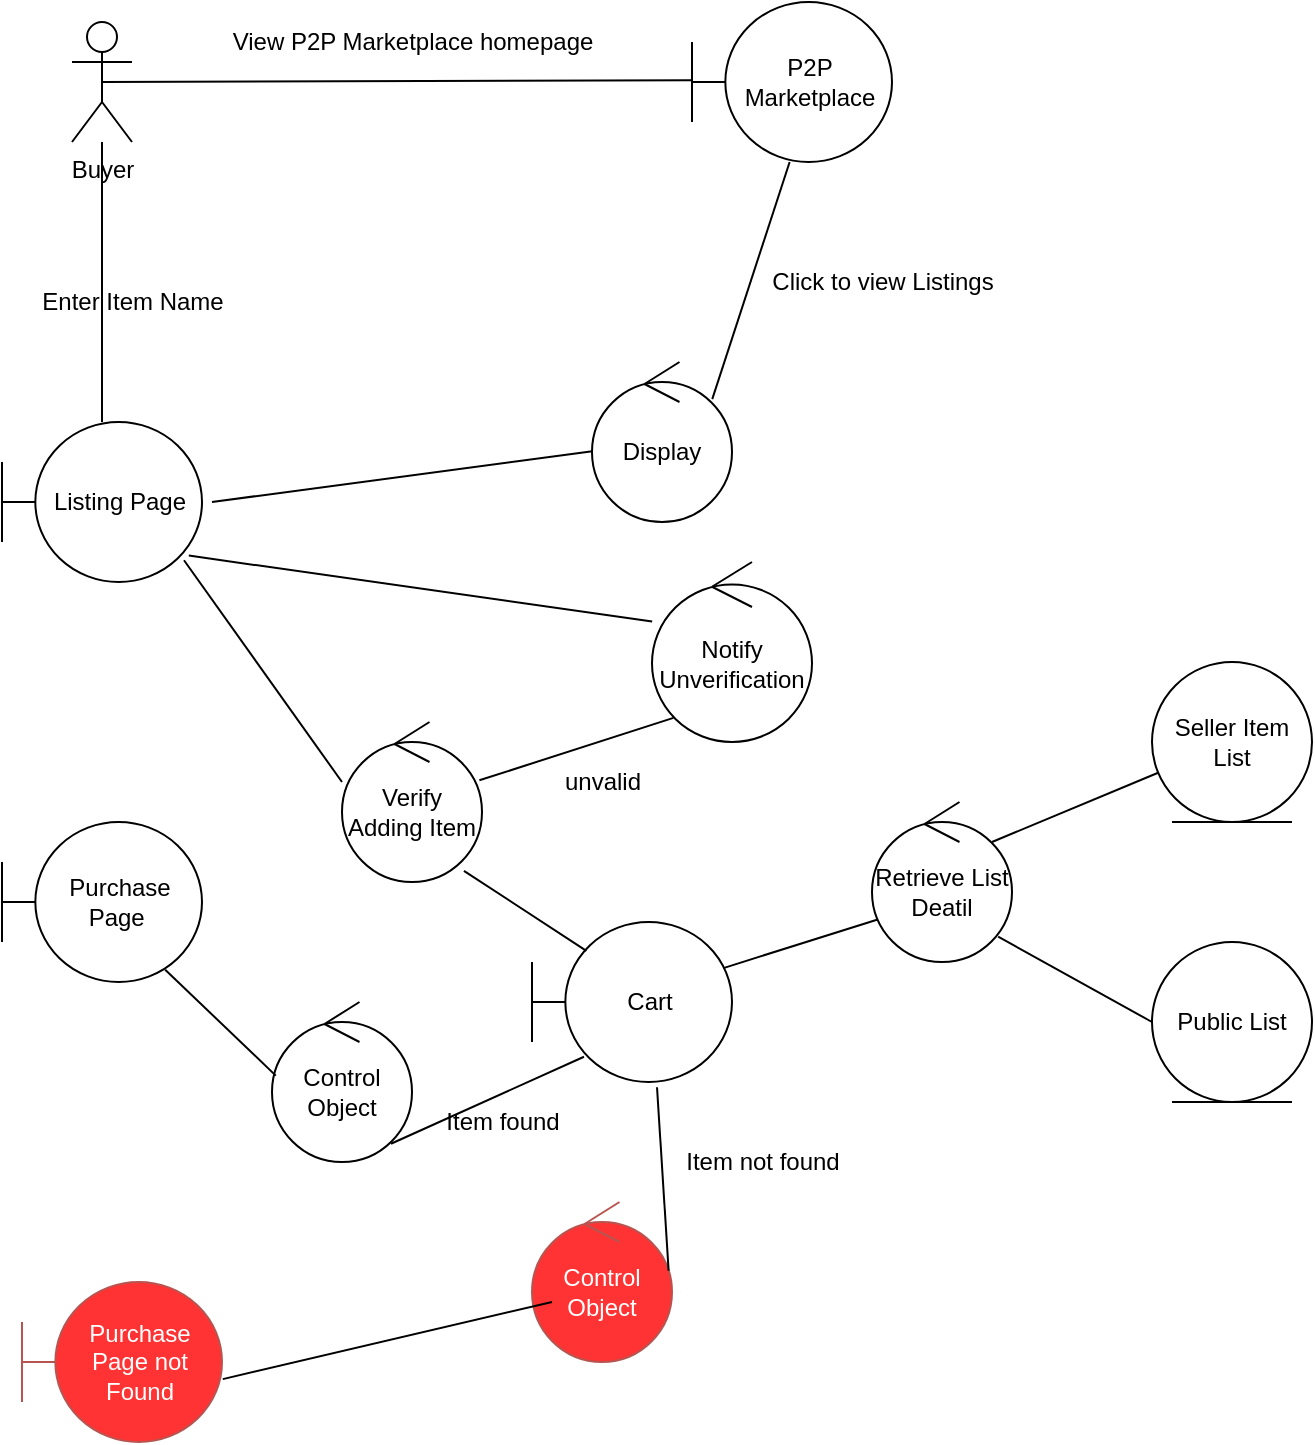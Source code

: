 <mxfile version="15.5.2" type="device"><diagram id="QxmRDZbQetsjv-NV0ukw" name="Page-1"><mxGraphModel dx="660" dy="1087" grid="1" gridSize="10" guides="1" tooltips="1" connect="1" arrows="1" fold="1" page="1" pageScale="1" pageWidth="850" pageHeight="1100" math="0" shadow="0"><root><mxCell id="0"/><mxCell id="1" parent="0"/><mxCell id="IOenjw6kyqyxthgiv34c-1" value="Buyer" style="shape=umlActor;verticalLabelPosition=bottom;verticalAlign=top;html=1;outlineConnect=0;" vertex="1" parent="1"><mxGeometry x="60" y="70" width="30" height="60" as="geometry"/></mxCell><mxCell id="IOenjw6kyqyxthgiv34c-2" value="" style="endArrow=none;html=1;rounded=0;exitX=0.5;exitY=0.5;exitDx=0;exitDy=0;exitPerimeter=0;entryX=0.001;entryY=0.489;entryDx=0;entryDy=0;entryPerimeter=0;" edge="1" parent="1" source="IOenjw6kyqyxthgiv34c-1" target="IOenjw6kyqyxthgiv34c-3"><mxGeometry width="50" height="50" relative="1" as="geometry"><mxPoint x="130" y="140" as="sourcePoint"/><mxPoint x="360" y="100" as="targetPoint"/></mxGeometry></mxCell><mxCell id="IOenjw6kyqyxthgiv34c-3" value="&lt;span&gt;P2P Marketplace&lt;/span&gt;" style="shape=umlBoundary;whiteSpace=wrap;html=1;" vertex="1" parent="1"><mxGeometry x="370" y="60" width="100" height="80" as="geometry"/></mxCell><mxCell id="IOenjw6kyqyxthgiv34c-4" value="Listing Page" style="shape=umlBoundary;whiteSpace=wrap;html=1;" vertex="1" parent="1"><mxGeometry x="25" y="270" width="100" height="80" as="geometry"/></mxCell><mxCell id="IOenjw6kyqyxthgiv34c-5" value="Purchase Page&amp;nbsp;" style="shape=umlBoundary;whiteSpace=wrap;html=1;" vertex="1" parent="1"><mxGeometry x="25" y="470" width="100" height="80" as="geometry"/></mxCell><mxCell id="IOenjw6kyqyxthgiv34c-6" value="&lt;font color=&quot;#ffffff&quot;&gt;Purchase Page not Found&lt;/font&gt;" style="shape=umlBoundary;whiteSpace=wrap;html=1;fillColor=#FF3333;strokeColor=#b85450;" vertex="1" parent="1"><mxGeometry x="35" y="700" width="100" height="80" as="geometry"/></mxCell><mxCell id="IOenjw6kyqyxthgiv34c-7" value="View P2P Marketplace homepage" style="text;html=1;align=center;verticalAlign=middle;resizable=0;points=[];autosize=1;strokeColor=none;fillColor=none;" vertex="1" parent="1"><mxGeometry x="130" y="70" width="200" height="20" as="geometry"/></mxCell><mxCell id="IOenjw6kyqyxthgiv34c-8" value="Public List" style="ellipse;shape=umlEntity;whiteSpace=wrap;html=1;" vertex="1" parent="1"><mxGeometry x="600" y="530" width="80" height="80" as="geometry"/></mxCell><mxCell id="IOenjw6kyqyxthgiv34c-9" value="Display" style="ellipse;shape=umlControl;whiteSpace=wrap;html=1;" vertex="1" parent="1"><mxGeometry x="320" y="240" width="70" height="80" as="geometry"/></mxCell><mxCell id="IOenjw6kyqyxthgiv34c-10" value="Retrieve List Deatil" style="ellipse;shape=umlControl;whiteSpace=wrap;html=1;" vertex="1" parent="1"><mxGeometry x="460" y="460" width="70" height="80" as="geometry"/></mxCell><mxCell id="IOenjw6kyqyxthgiv34c-11" value="Verify Adding Item" style="ellipse;shape=umlControl;whiteSpace=wrap;html=1;" vertex="1" parent="1"><mxGeometry x="195" y="420" width="70" height="80" as="geometry"/></mxCell><mxCell id="IOenjw6kyqyxthgiv34c-12" value="&lt;font color=&quot;#ffffff&quot;&gt;Control Object&lt;/font&gt;" style="ellipse;shape=umlControl;whiteSpace=wrap;html=1;fillColor=#FF3333;strokeColor=#b85450;" vertex="1" parent="1"><mxGeometry x="290" y="660" width="70" height="80" as="geometry"/></mxCell><mxCell id="IOenjw6kyqyxthgiv34c-13" value="" style="endArrow=none;html=1;rounded=0;" edge="1" parent="1" source="IOenjw6kyqyxthgiv34c-4" target="IOenjw6kyqyxthgiv34c-1"><mxGeometry width="50" height="50" relative="1" as="geometry"><mxPoint x="50" y="220" as="sourcePoint"/><mxPoint x="100" y="170" as="targetPoint"/></mxGeometry></mxCell><mxCell id="IOenjw6kyqyxthgiv34c-14" value="Enter Item Name" style="text;html=1;align=center;verticalAlign=middle;resizable=0;points=[];autosize=1;strokeColor=none;fillColor=none;" vertex="1" parent="1"><mxGeometry x="35" y="200" width="110" height="20" as="geometry"/></mxCell><mxCell id="IOenjw6kyqyxthgiv34c-15" value="" style="endArrow=none;html=1;rounded=0;exitX=0.859;exitY=0.232;exitDx=0;exitDy=0;exitPerimeter=0;" edge="1" parent="1" source="IOenjw6kyqyxthgiv34c-9"><mxGeometry width="50" height="50" relative="1" as="geometry"><mxPoint x="418.82" y="280" as="sourcePoint"/><mxPoint x="418.82" y="140" as="targetPoint"/></mxGeometry></mxCell><mxCell id="IOenjw6kyqyxthgiv34c-16" value="Click to view Listings" style="text;html=1;align=center;verticalAlign=middle;resizable=0;points=[];autosize=1;strokeColor=none;fillColor=none;" vertex="1" parent="1"><mxGeometry x="400" y="190" width="130" height="20" as="geometry"/></mxCell><mxCell id="IOenjw6kyqyxthgiv34c-17" value="" style="endArrow=none;html=1;rounded=0;" edge="1" parent="1" target="IOenjw6kyqyxthgiv34c-9"><mxGeometry width="50" height="50" relative="1" as="geometry"><mxPoint x="130" y="310" as="sourcePoint"/><mxPoint x="428.82" y="150" as="targetPoint"/></mxGeometry></mxCell><mxCell id="IOenjw6kyqyxthgiv34c-18" value="Seller Item List" style="ellipse;shape=umlEntity;whiteSpace=wrap;html=1;" vertex="1" parent="1"><mxGeometry x="600" y="390" width="80" height="80" as="geometry"/></mxCell><mxCell id="IOenjw6kyqyxthgiv34c-19" value="" style="endArrow=none;html=1;rounded=0;" edge="1" parent="1" target="IOenjw6kyqyxthgiv34c-18"><mxGeometry width="50" height="50" relative="1" as="geometry"><mxPoint x="520" y="480" as="sourcePoint"/><mxPoint x="570" y="430" as="targetPoint"/></mxGeometry></mxCell><mxCell id="IOenjw6kyqyxthgiv34c-20" value="" style="endArrow=none;html=1;rounded=0;entryX=0;entryY=0.5;entryDx=0;entryDy=0;exitX=0.901;exitY=0.842;exitDx=0;exitDy=0;exitPerimeter=0;" edge="1" parent="1" source="IOenjw6kyqyxthgiv34c-10" target="IOenjw6kyqyxthgiv34c-8"><mxGeometry width="50" height="50" relative="1" as="geometry"><mxPoint x="530" y="490" as="sourcePoint"/><mxPoint x="613.013" y="455.23" as="targetPoint"/></mxGeometry></mxCell><mxCell id="IOenjw6kyqyxthgiv34c-21" value="" style="endArrow=none;html=1;rounded=0;entryX=0.91;entryY=0.864;entryDx=0;entryDy=0;entryPerimeter=0;exitX=0;exitY=0.375;exitDx=0;exitDy=0;exitPerimeter=0;" edge="1" parent="1" source="IOenjw6kyqyxthgiv34c-11" target="IOenjw6kyqyxthgiv34c-4"><mxGeometry width="50" height="50" relative="1" as="geometry"><mxPoint x="110" y="430" as="sourcePoint"/><mxPoint x="160" y="380" as="targetPoint"/></mxGeometry></mxCell><mxCell id="IOenjw6kyqyxthgiv34c-22" value="Notify Unverification" style="ellipse;shape=umlControl;whiteSpace=wrap;html=1;" vertex="1" parent="1"><mxGeometry x="350" y="340" width="80" height="90" as="geometry"/></mxCell><mxCell id="IOenjw6kyqyxthgiv34c-23" value="" style="endArrow=none;html=1;rounded=0;entryX=0.934;entryY=0.835;entryDx=0;entryDy=0;entryPerimeter=0;exitX=0.001;exitY=0.33;exitDx=0;exitDy=0;exitPerimeter=0;" edge="1" parent="1" source="IOenjw6kyqyxthgiv34c-22" target="IOenjw6kyqyxthgiv34c-4"><mxGeometry width="50" height="50" relative="1" as="geometry"><mxPoint x="205" y="460" as="sourcePoint"/><mxPoint x="126" y="349.12" as="targetPoint"/></mxGeometry></mxCell><mxCell id="IOenjw6kyqyxthgiv34c-24" value="" style="endArrow=none;html=1;rounded=0;exitX=0.134;exitY=0.866;exitDx=0;exitDy=0;exitPerimeter=0;" edge="1" parent="1" source="IOenjw6kyqyxthgiv34c-22" target="IOenjw6kyqyxthgiv34c-11"><mxGeometry width="50" height="50" relative="1" as="geometry"><mxPoint x="360.08" y="379.7" as="sourcePoint"/><mxPoint x="128.4" y="346.8" as="targetPoint"/></mxGeometry></mxCell><mxCell id="IOenjw6kyqyxthgiv34c-25" value="unvalid" style="text;html=1;align=center;verticalAlign=middle;resizable=0;points=[];autosize=1;strokeColor=none;fillColor=none;" vertex="1" parent="1"><mxGeometry x="300" y="440" width="50" height="20" as="geometry"/></mxCell><mxCell id="IOenjw6kyqyxthgiv34c-26" value="&lt;span&gt;Cart&lt;/span&gt;" style="shape=umlBoundary;whiteSpace=wrap;html=1;" vertex="1" parent="1"><mxGeometry x="290" y="520" width="100" height="80" as="geometry"/></mxCell><mxCell id="IOenjw6kyqyxthgiv34c-27" value="Control Object" style="ellipse;shape=umlControl;whiteSpace=wrap;html=1;" vertex="1" parent="1"><mxGeometry x="160" y="560" width="70" height="80" as="geometry"/></mxCell><mxCell id="IOenjw6kyqyxthgiv34c-28" value="" style="endArrow=none;html=1;rounded=0;entryX=0.871;entryY=0.93;entryDx=0;entryDy=0;entryPerimeter=0;exitX=0.272;exitY=0.18;exitDx=0;exitDy=0;exitPerimeter=0;" edge="1" parent="1" source="IOenjw6kyqyxthgiv34c-26" target="IOenjw6kyqyxthgiv34c-11"><mxGeometry width="50" height="50" relative="1" as="geometry"><mxPoint x="205" y="460" as="sourcePoint"/><mxPoint x="126" y="349.12" as="targetPoint"/></mxGeometry></mxCell><mxCell id="IOenjw6kyqyxthgiv34c-29" value="" style="endArrow=none;html=1;rounded=0;entryX=0.26;entryY=0.842;entryDx=0;entryDy=0;entryPerimeter=0;exitX=0.85;exitY=0.886;exitDx=0;exitDy=0;exitPerimeter=0;" edge="1" parent="1" source="IOenjw6kyqyxthgiv34c-27" target="IOenjw6kyqyxthgiv34c-26"><mxGeometry width="50" height="50" relative="1" as="geometry"><mxPoint x="230" y="670" as="sourcePoint"/><mxPoint x="280" y="620" as="targetPoint"/></mxGeometry></mxCell><mxCell id="IOenjw6kyqyxthgiv34c-30" value="" style="endArrow=none;html=1;rounded=0;entryX=0.027;entryY=0.46;entryDx=0;entryDy=0;entryPerimeter=0;exitX=0.816;exitY=0.923;exitDx=0;exitDy=0;exitPerimeter=0;" edge="1" parent="1" source="IOenjw6kyqyxthgiv34c-5" target="IOenjw6kyqyxthgiv34c-27"><mxGeometry width="50" height="50" relative="1" as="geometry"><mxPoint x="229.5" y="640.88" as="sourcePoint"/><mxPoint x="326" y="597.36" as="targetPoint"/></mxGeometry></mxCell><mxCell id="IOenjw6kyqyxthgiv34c-31" value="" style="endArrow=none;html=1;rounded=0;exitX=0.976;exitY=0.43;exitDx=0;exitDy=0;exitPerimeter=0;entryX=0.625;entryY=1.033;entryDx=0;entryDy=0;entryPerimeter=0;" edge="1" parent="1" source="IOenjw6kyqyxthgiv34c-12" target="IOenjw6kyqyxthgiv34c-26"><mxGeometry width="50" height="50" relative="1" as="geometry"><mxPoint x="229.5" y="640.88" as="sourcePoint"/><mxPoint x="326" y="597.36" as="targetPoint"/></mxGeometry></mxCell><mxCell id="IOenjw6kyqyxthgiv34c-32" value="" style="endArrow=none;html=1;rounded=0;exitX=1.004;exitY=0.607;exitDx=0;exitDy=0;exitPerimeter=0;entryX=0.143;entryY=0.625;entryDx=0;entryDy=0;entryPerimeter=0;" edge="1" parent="1" source="IOenjw6kyqyxthgiv34c-6" target="IOenjw6kyqyxthgiv34c-12"><mxGeometry width="50" height="50" relative="1" as="geometry"><mxPoint x="368.32" y="704.4" as="sourcePoint"/><mxPoint x="362.5" y="612.64" as="targetPoint"/></mxGeometry></mxCell><mxCell id="IOenjw6kyqyxthgiv34c-33" value="&lt;font color=&quot;#000000&quot;&gt;Item not found&lt;/font&gt;" style="text;html=1;align=center;verticalAlign=middle;resizable=0;points=[];autosize=1;strokeColor=none;fillColor=none;fontColor=#FFFFFF;" vertex="1" parent="1"><mxGeometry x="360" y="630" width="90" height="20" as="geometry"/></mxCell><mxCell id="IOenjw6kyqyxthgiv34c-34" value="Item found" style="text;html=1;align=center;verticalAlign=middle;resizable=0;points=[];autosize=1;strokeColor=none;fillColor=none;fontColor=#000000;" vertex="1" parent="1"><mxGeometry x="240" y="610" width="70" height="20" as="geometry"/></mxCell><mxCell id="IOenjw6kyqyxthgiv34c-35" value="" style="endArrow=none;html=1;rounded=0;fontColor=#000000;entryX=0.041;entryY=0.734;entryDx=0;entryDy=0;entryPerimeter=0;exitX=0.957;exitY=0.288;exitDx=0;exitDy=0;exitPerimeter=0;" edge="1" parent="1" source="IOenjw6kyqyxthgiv34c-26" target="IOenjw6kyqyxthgiv34c-10"><mxGeometry width="50" height="50" relative="1" as="geometry"><mxPoint x="490" y="700" as="sourcePoint"/><mxPoint x="540" y="650" as="targetPoint"/></mxGeometry></mxCell></root></mxGraphModel></diagram></mxfile>